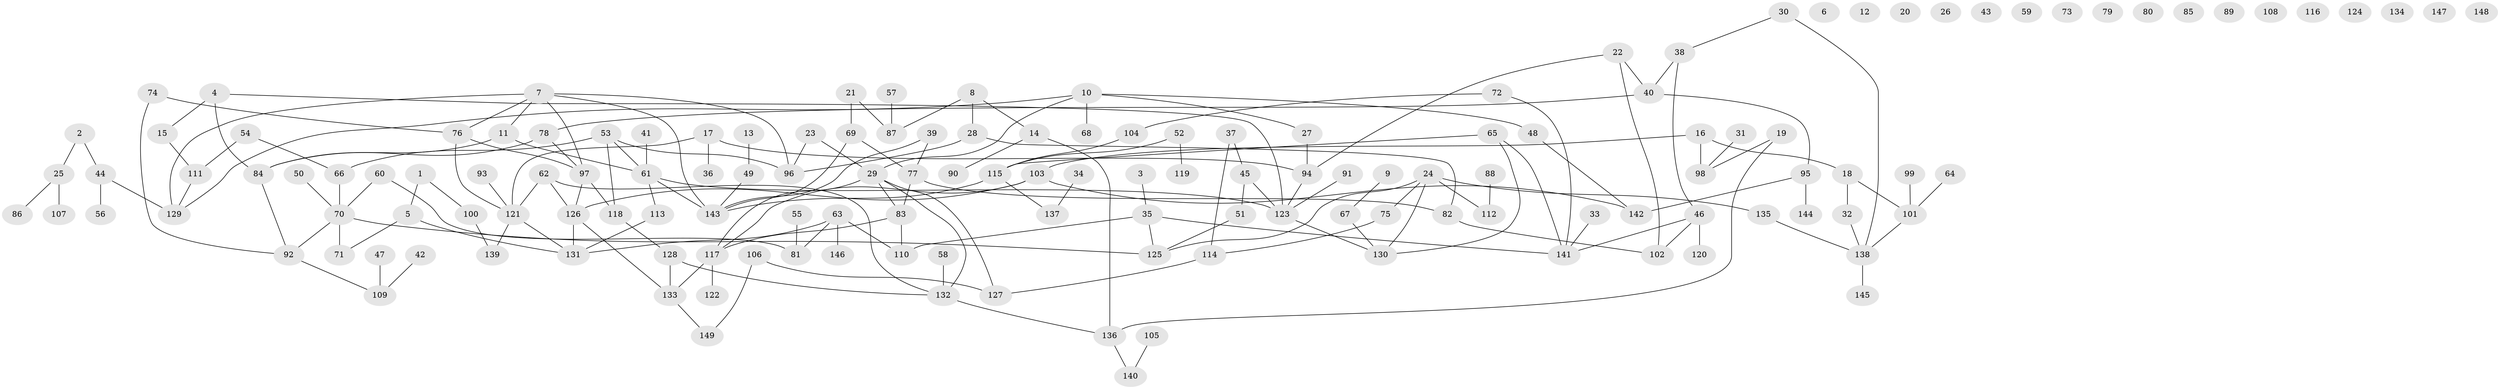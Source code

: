 // coarse degree distribution, {2: 0.14423076923076922, 4: 0.125, 1: 0.25, 10: 0.038461538461538464, 3: 0.17307692307692307, 0: 0.16346153846153846, 6: 0.028846153846153848, 5: 0.057692307692307696, 11: 0.009615384615384616, 9: 0.009615384615384616}
// Generated by graph-tools (version 1.1) at 2025/16/03/04/25 18:16:37]
// undirected, 149 vertices, 181 edges
graph export_dot {
graph [start="1"]
  node [color=gray90,style=filled];
  1;
  2;
  3;
  4;
  5;
  6;
  7;
  8;
  9;
  10;
  11;
  12;
  13;
  14;
  15;
  16;
  17;
  18;
  19;
  20;
  21;
  22;
  23;
  24;
  25;
  26;
  27;
  28;
  29;
  30;
  31;
  32;
  33;
  34;
  35;
  36;
  37;
  38;
  39;
  40;
  41;
  42;
  43;
  44;
  45;
  46;
  47;
  48;
  49;
  50;
  51;
  52;
  53;
  54;
  55;
  56;
  57;
  58;
  59;
  60;
  61;
  62;
  63;
  64;
  65;
  66;
  67;
  68;
  69;
  70;
  71;
  72;
  73;
  74;
  75;
  76;
  77;
  78;
  79;
  80;
  81;
  82;
  83;
  84;
  85;
  86;
  87;
  88;
  89;
  90;
  91;
  92;
  93;
  94;
  95;
  96;
  97;
  98;
  99;
  100;
  101;
  102;
  103;
  104;
  105;
  106;
  107;
  108;
  109;
  110;
  111;
  112;
  113;
  114;
  115;
  116;
  117;
  118;
  119;
  120;
  121;
  122;
  123;
  124;
  125;
  126;
  127;
  128;
  129;
  130;
  131;
  132;
  133;
  134;
  135;
  136;
  137;
  138;
  139;
  140;
  141;
  142;
  143;
  144;
  145;
  146;
  147;
  148;
  149;
  1 -- 5;
  1 -- 100;
  2 -- 25;
  2 -- 44;
  3 -- 35;
  4 -- 15;
  4 -- 84;
  4 -- 123;
  5 -- 71;
  5 -- 131;
  7 -- 11;
  7 -- 76;
  7 -- 96;
  7 -- 97;
  7 -- 129;
  7 -- 143;
  8 -- 14;
  8 -- 28;
  8 -- 87;
  9 -- 67;
  10 -- 27;
  10 -- 29;
  10 -- 48;
  10 -- 68;
  10 -- 129;
  11 -- 61;
  11 -- 84;
  13 -- 49;
  14 -- 90;
  14 -- 136;
  15 -- 111;
  16 -- 18;
  16 -- 98;
  16 -- 103;
  17 -- 36;
  17 -- 94;
  17 -- 121;
  18 -- 32;
  18 -- 101;
  19 -- 98;
  19 -- 136;
  21 -- 69;
  21 -- 87;
  22 -- 40;
  22 -- 94;
  22 -- 102;
  23 -- 29;
  23 -- 96;
  24 -- 75;
  24 -- 112;
  24 -- 125;
  24 -- 130;
  24 -- 135;
  25 -- 86;
  25 -- 107;
  27 -- 94;
  28 -- 82;
  28 -- 96;
  29 -- 83;
  29 -- 117;
  29 -- 127;
  29 -- 132;
  30 -- 38;
  30 -- 138;
  31 -- 98;
  32 -- 138;
  33 -- 141;
  34 -- 137;
  35 -- 110;
  35 -- 125;
  35 -- 141;
  37 -- 45;
  37 -- 114;
  38 -- 40;
  38 -- 46;
  39 -- 77;
  39 -- 143;
  40 -- 78;
  40 -- 95;
  41 -- 61;
  42 -- 109;
  44 -- 56;
  44 -- 129;
  45 -- 51;
  45 -- 123;
  46 -- 102;
  46 -- 120;
  46 -- 141;
  47 -- 109;
  48 -- 142;
  49 -- 143;
  50 -- 70;
  51 -- 125;
  52 -- 115;
  52 -- 119;
  53 -- 61;
  53 -- 66;
  53 -- 96;
  53 -- 118;
  54 -- 66;
  54 -- 111;
  55 -- 81;
  57 -- 87;
  58 -- 132;
  60 -- 70;
  60 -- 81;
  61 -- 113;
  61 -- 123;
  61 -- 143;
  62 -- 121;
  62 -- 126;
  62 -- 132;
  63 -- 81;
  63 -- 110;
  63 -- 131;
  63 -- 146;
  64 -- 101;
  65 -- 115;
  65 -- 130;
  65 -- 141;
  66 -- 70;
  67 -- 130;
  69 -- 77;
  69 -- 143;
  70 -- 71;
  70 -- 92;
  70 -- 125;
  72 -- 104;
  72 -- 141;
  74 -- 76;
  74 -- 92;
  75 -- 114;
  76 -- 97;
  76 -- 121;
  77 -- 82;
  77 -- 83;
  78 -- 84;
  78 -- 97;
  82 -- 102;
  83 -- 110;
  83 -- 117;
  84 -- 92;
  88 -- 112;
  91 -- 123;
  92 -- 109;
  93 -- 121;
  94 -- 123;
  95 -- 142;
  95 -- 144;
  97 -- 118;
  97 -- 126;
  99 -- 101;
  100 -- 139;
  101 -- 138;
  103 -- 117;
  103 -- 126;
  103 -- 142;
  104 -- 115;
  105 -- 140;
  106 -- 127;
  106 -- 149;
  111 -- 129;
  113 -- 131;
  114 -- 127;
  115 -- 137;
  115 -- 143;
  117 -- 122;
  117 -- 133;
  118 -- 128;
  121 -- 131;
  121 -- 139;
  123 -- 130;
  126 -- 131;
  126 -- 133;
  128 -- 132;
  128 -- 133;
  132 -- 136;
  133 -- 149;
  135 -- 138;
  136 -- 140;
  138 -- 145;
}
